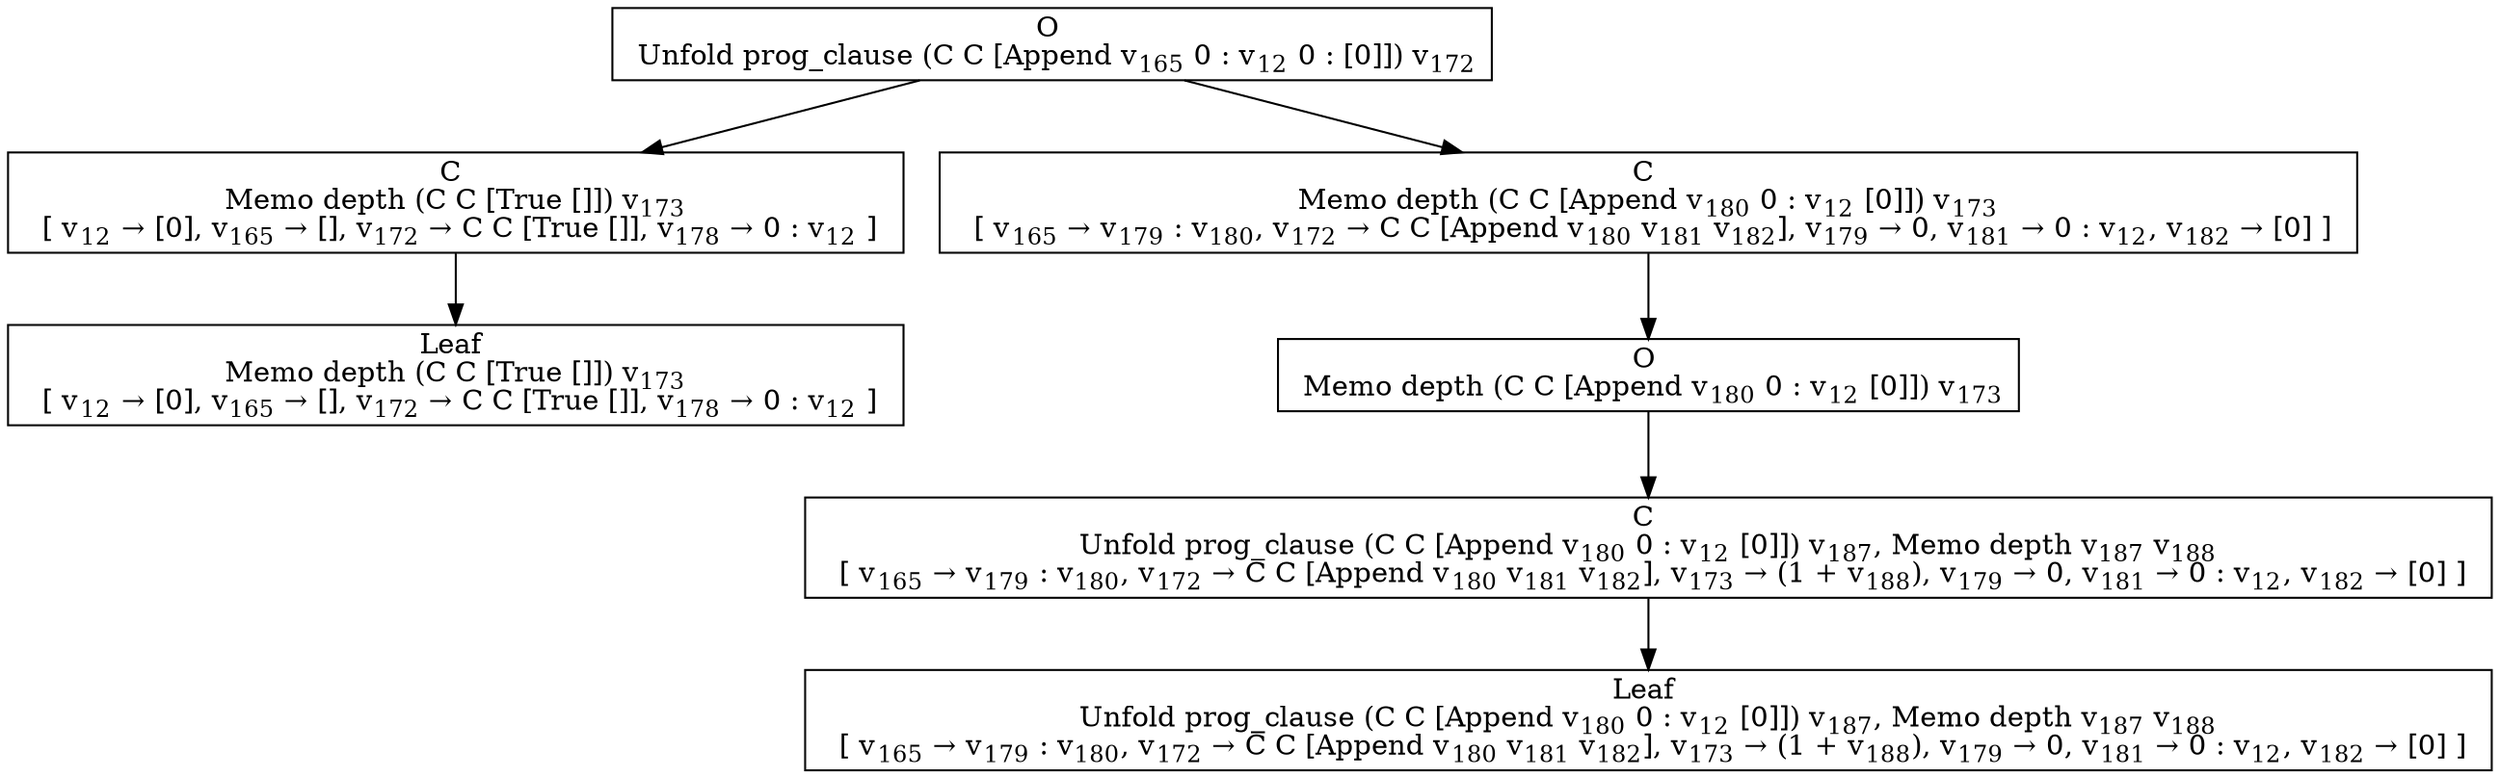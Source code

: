 digraph {
    graph [rankdir=TB
          ,bgcolor=transparent];
    node [shape=box
         ,fillcolor=white
         ,style=filled];
    0 [label=<O <BR/> Unfold prog_clause (C C [Append v<SUB>165</SUB> 0 : v<SUB>12</SUB> 0 : [0]]) v<SUB>172</SUB>>];
    1 [label=<C <BR/> Memo depth (C C [True []]) v<SUB>173</SUB> <BR/>  [ v<SUB>12</SUB> &rarr; [0], v<SUB>165</SUB> &rarr; [], v<SUB>172</SUB> &rarr; C C [True []], v<SUB>178</SUB> &rarr; 0 : v<SUB>12</SUB> ] >];
    2 [label=<C <BR/> Memo depth (C C [Append v<SUB>180</SUB> 0 : v<SUB>12</SUB> [0]]) v<SUB>173</SUB> <BR/>  [ v<SUB>165</SUB> &rarr; v<SUB>179</SUB> : v<SUB>180</SUB>, v<SUB>172</SUB> &rarr; C C [Append v<SUB>180</SUB> v<SUB>181</SUB> v<SUB>182</SUB>], v<SUB>179</SUB> &rarr; 0, v<SUB>181</SUB> &rarr; 0 : v<SUB>12</SUB>, v<SUB>182</SUB> &rarr; [0] ] >];
    3 [label=<Leaf <BR/> Memo depth (C C [True []]) v<SUB>173</SUB> <BR/>  [ v<SUB>12</SUB> &rarr; [0], v<SUB>165</SUB> &rarr; [], v<SUB>172</SUB> &rarr; C C [True []], v<SUB>178</SUB> &rarr; 0 : v<SUB>12</SUB> ] >];
    4 [label=<O <BR/> Memo depth (C C [Append v<SUB>180</SUB> 0 : v<SUB>12</SUB> [0]]) v<SUB>173</SUB>>];
    5 [label=<C <BR/> Unfold prog_clause (C C [Append v<SUB>180</SUB> 0 : v<SUB>12</SUB> [0]]) v<SUB>187</SUB>, Memo depth v<SUB>187</SUB> v<SUB>188</SUB> <BR/>  [ v<SUB>165</SUB> &rarr; v<SUB>179</SUB> : v<SUB>180</SUB>, v<SUB>172</SUB> &rarr; C C [Append v<SUB>180</SUB> v<SUB>181</SUB> v<SUB>182</SUB>], v<SUB>173</SUB> &rarr; (1 + v<SUB>188</SUB>), v<SUB>179</SUB> &rarr; 0, v<SUB>181</SUB> &rarr; 0 : v<SUB>12</SUB>, v<SUB>182</SUB> &rarr; [0] ] >];
    6 [label=<Leaf <BR/> Unfold prog_clause (C C [Append v<SUB>180</SUB> 0 : v<SUB>12</SUB> [0]]) v<SUB>187</SUB>, Memo depth v<SUB>187</SUB> v<SUB>188</SUB> <BR/>  [ v<SUB>165</SUB> &rarr; v<SUB>179</SUB> : v<SUB>180</SUB>, v<SUB>172</SUB> &rarr; C C [Append v<SUB>180</SUB> v<SUB>181</SUB> v<SUB>182</SUB>], v<SUB>173</SUB> &rarr; (1 + v<SUB>188</SUB>), v<SUB>179</SUB> &rarr; 0, v<SUB>181</SUB> &rarr; 0 : v<SUB>12</SUB>, v<SUB>182</SUB> &rarr; [0] ] >];
    0 -> 1 [label=""];
    0 -> 2 [label=""];
    1 -> 3 [label=""];
    2 -> 4 [label=""];
    4 -> 5 [label=""];
    5 -> 6 [label=""];
}